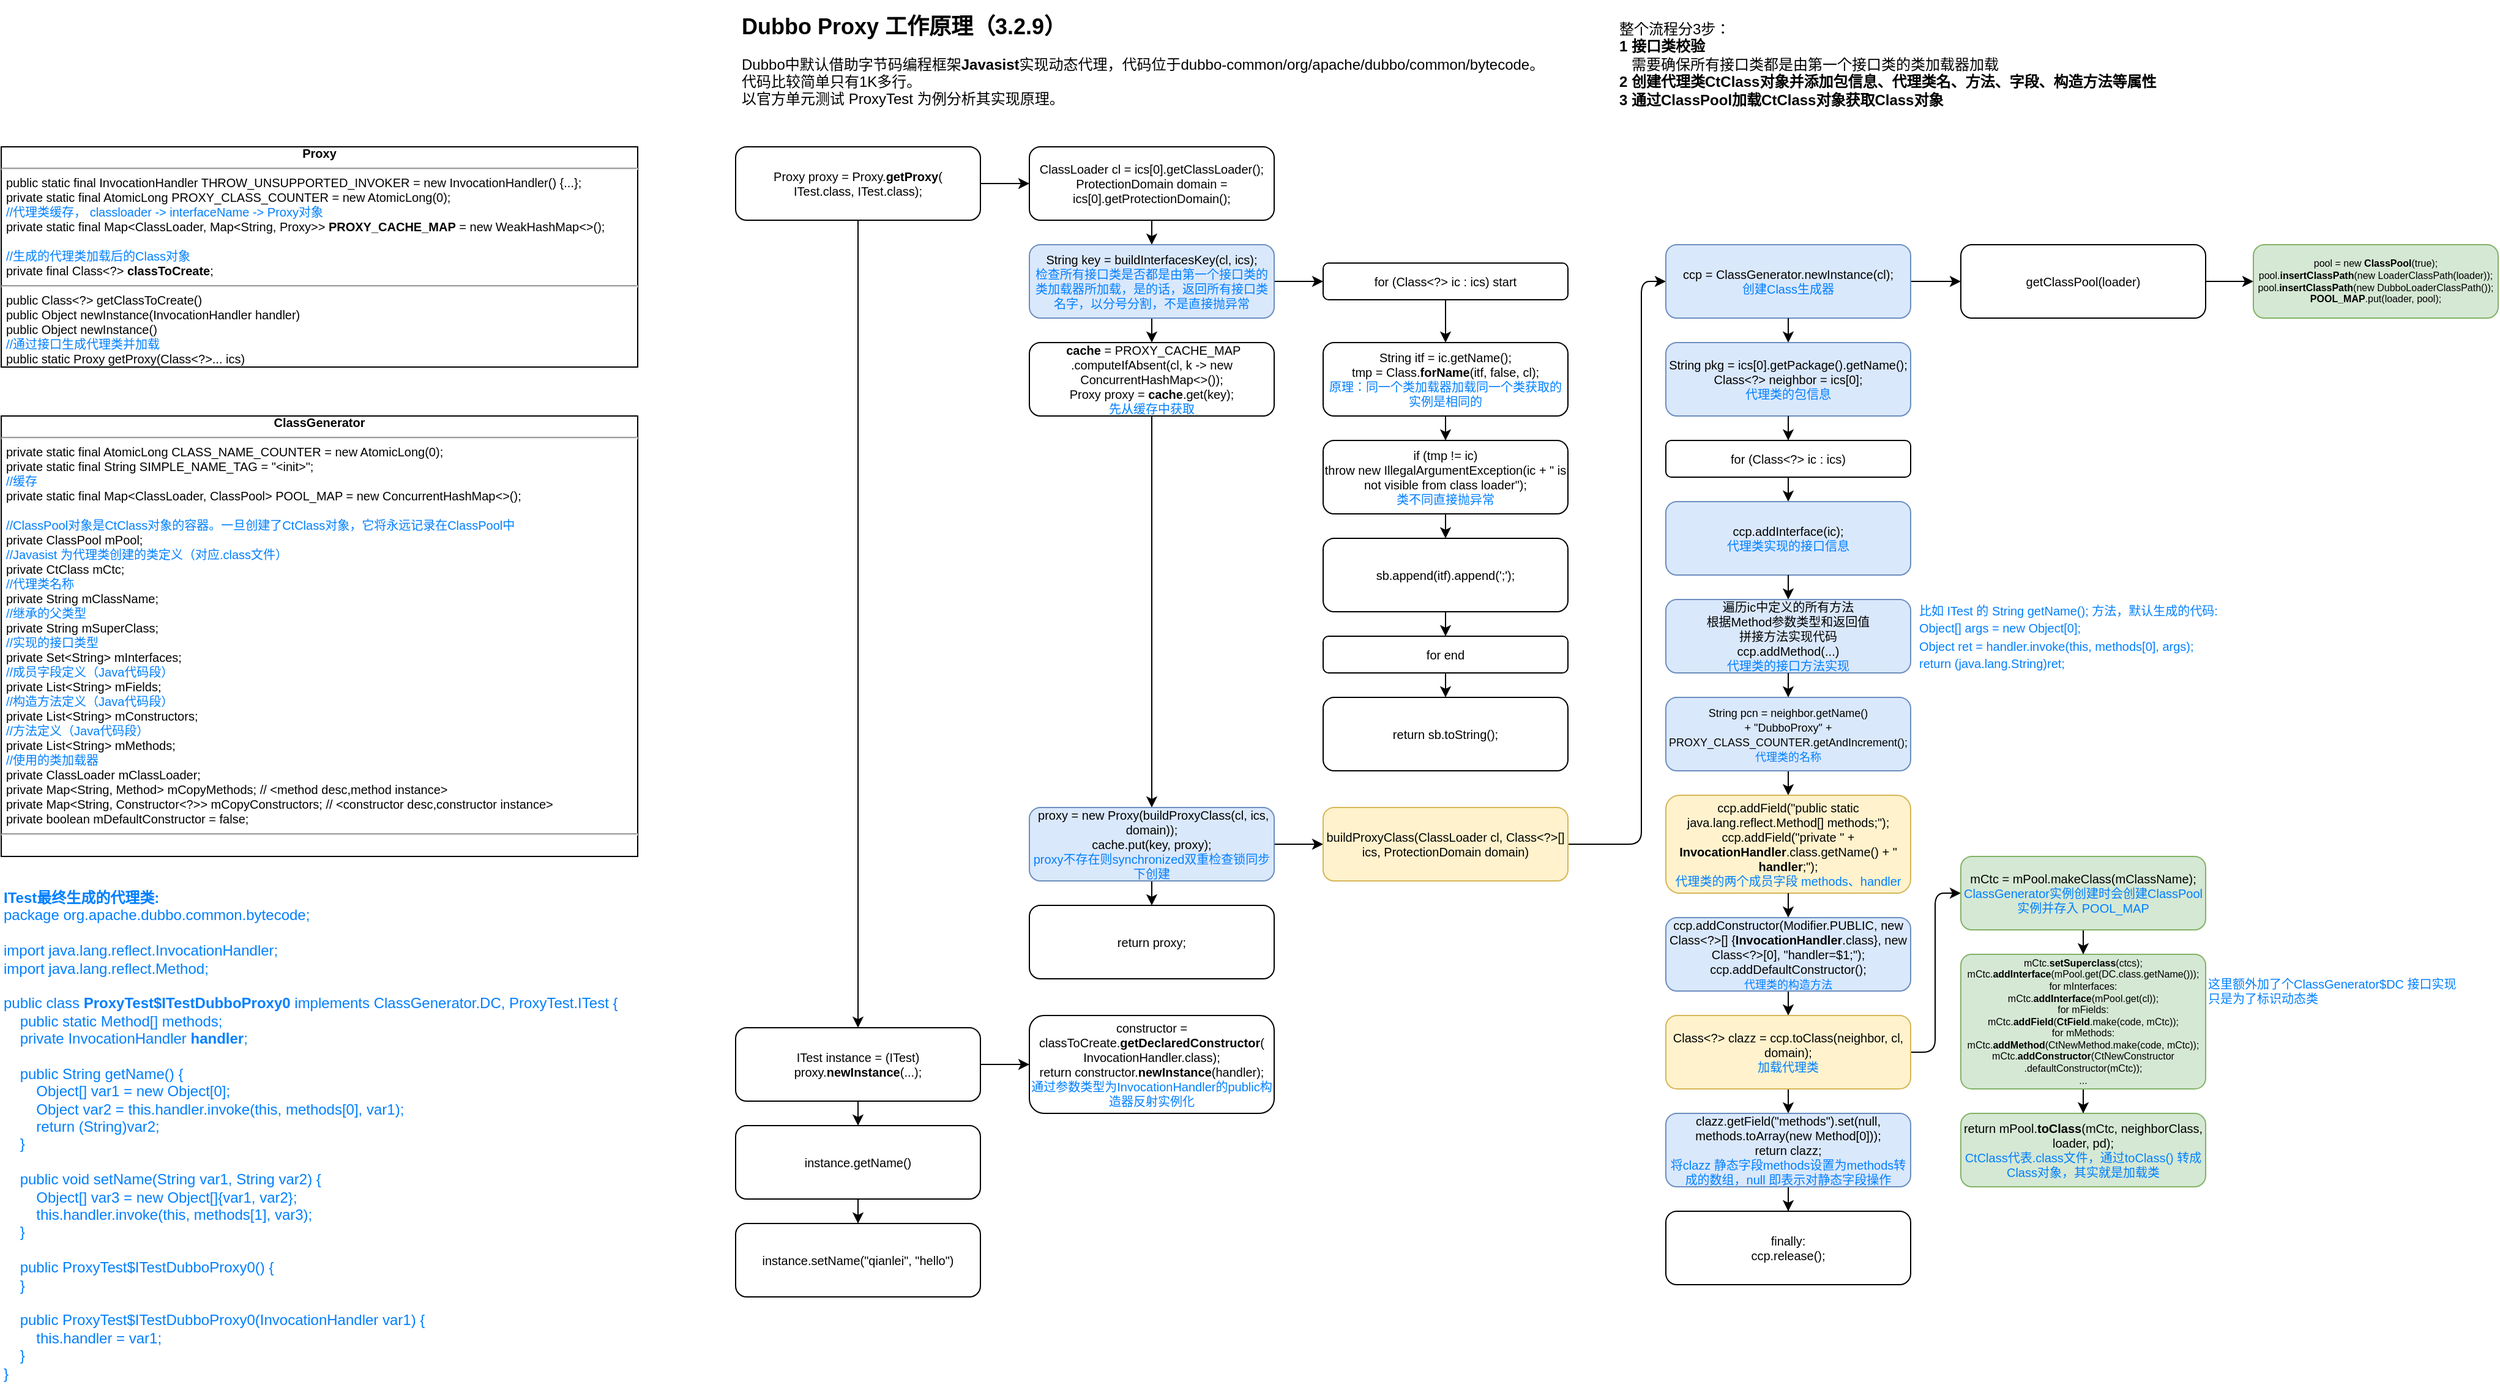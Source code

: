 <mxfile version="21.6.5" type="device">
  <diagram name="第 1 页" id="V3ZLgNQ4UihPFzSJVqWv">
    <mxGraphModel dx="2261" dy="879" grid="1" gridSize="10" guides="1" tooltips="1" connect="1" arrows="1" fold="1" page="1" pageScale="1" pageWidth="827" pageHeight="1169" math="0" shadow="0">
      <root>
        <mxCell id="0" />
        <mxCell id="1" parent="0" />
        <mxCell id="uKQusk521EhnRiOU_Lvk-1" value="&lt;h1 style=&quot;font-size: 18px&quot;&gt;&lt;font style=&quot;font-size: 18px&quot;&gt;Dubbo Proxy 工作原理（3.2.9）&lt;/font&gt;&lt;/h1&gt;&lt;div&gt;Dubbo中默认借助字节码编程框架&lt;b&gt;Javasist&lt;/b&gt;实现动态代理，代码位于dubbo-common/org/apache/dubbo/common/bytecode。&lt;br&gt;&lt;/div&gt;&lt;div&gt;代码比较简单只有1K多行。&lt;/div&gt;&lt;div&gt;以官方单元测试 ProxyTest 为例分析其实现原理。&lt;/div&gt;&lt;p&gt;&lt;/p&gt;" style="text;html=1;strokeColor=none;fillColor=none;spacing=5;spacingTop=-20;whiteSpace=wrap;overflow=hidden;rounded=0;" vertex="1" parent="1">
          <mxGeometry x="40" y="10" width="680" height="90" as="geometry" />
        </mxCell>
        <mxCell id="uKQusk521EhnRiOU_Lvk-2" value="&lt;div style=&quot;text-align: center;&quot;&gt;&lt;b&gt;Proxy&lt;/b&gt;&lt;br&gt;&lt;/div&gt;&lt;hr style=&quot;font-size: 10px;&quot;&gt;&lt;p style=&quot;margin: 0px 0px 0px 4px;&quot;&gt;public static final InvocationHandler THROW_UNSUPPORTED_INVOKER = new InvocationHandler() {...};&lt;/p&gt;&lt;p style=&quot;margin: 0px 0px 0px 4px;&quot;&gt;private static final AtomicLong PROXY_CLASS_COUNTER = new AtomicLong(0);&lt;/p&gt;&lt;p style=&quot;margin: 0px 0px 0px 4px;&quot;&gt;&lt;font color=&quot;#007fff&quot;&gt;//代理类缓存， classloader -&amp;gt; interfaceName -&amp;gt; Proxy对象&lt;/font&gt;&lt;/p&gt;&lt;p style=&quot;margin: 0px 0px 0px 4px;&quot;&gt;private static final Map&amp;lt;ClassLoader, Map&amp;lt;String, Proxy&amp;gt;&amp;gt; &lt;b&gt;PROXY_CACHE_MAP&lt;/b&gt; = new WeakHashMap&amp;lt;&amp;gt;();&lt;/p&gt;&lt;p style=&quot;margin: 0px 0px 0px 4px;&quot;&gt;&lt;br&gt;&lt;/p&gt;&lt;p style=&quot;margin: 0px 0px 0px 4px;&quot;&gt;&lt;font color=&quot;#007fff&quot;&gt;//生成的代理类加载后的Class对象&lt;/font&gt;&lt;/p&gt;&lt;p style=&quot;margin: 0px 0px 0px 4px;&quot;&gt;private final Class&amp;lt;?&amp;gt; &lt;b&gt;classToCreate&lt;/b&gt;;&lt;/p&gt;&lt;hr style=&quot;font-size: 10px;&quot;&gt;&lt;p style=&quot;margin: 0px 0px 0px 4px;&quot;&gt;public Class&amp;lt;?&amp;gt; getClassToCreate()&lt;br&gt;&lt;/p&gt;&lt;p style=&quot;margin: 0px 0px 0px 4px;&quot;&gt;public Object newInstance(InvocationHandler handler)&lt;br&gt;&lt;/p&gt;&lt;p style=&quot;margin: 0px 0px 0px 4px;&quot;&gt;public Object newInstance()&lt;br&gt;&lt;/p&gt;&lt;p style=&quot;margin: 0px 0px 0px 4px;&quot;&gt;&lt;font color=&quot;#007fff&quot;&gt;//通过接口生成代理类并加载&lt;/font&gt;&lt;/p&gt;&lt;p style=&quot;margin: 0px 0px 0px 4px;&quot;&gt;public static Proxy getProxy(Class&amp;lt;?&amp;gt;... ics)&lt;br&gt;&lt;/p&gt;" style="verticalAlign=top;align=left;overflow=fill;fontSize=10;fontFamily=Helvetica;html=1;whiteSpace=wrap;" vertex="1" parent="1">
          <mxGeometry x="-560" y="120" width="520" height="180" as="geometry" />
        </mxCell>
        <mxCell id="uKQusk521EhnRiOU_Lvk-5" value="" style="edgeStyle=orthogonalEdgeStyle;rounded=1;orthogonalLoop=1;jettySize=auto;html=1;fontSize=10;" edge="1" parent="1" source="uKQusk521EhnRiOU_Lvk-3" target="uKQusk521EhnRiOU_Lvk-4">
          <mxGeometry relative="1" as="geometry" />
        </mxCell>
        <mxCell id="uKQusk521EhnRiOU_Lvk-11" value="" style="edgeStyle=orthogonalEdgeStyle;rounded=1;orthogonalLoop=1;jettySize=auto;html=1;fontSize=10;" edge="1" parent="1" source="uKQusk521EhnRiOU_Lvk-3" target="uKQusk521EhnRiOU_Lvk-10">
          <mxGeometry relative="1" as="geometry" />
        </mxCell>
        <mxCell id="uKQusk521EhnRiOU_Lvk-3" value="Proxy proxy = Proxy.&lt;b style=&quot;font-size: 10px;&quot;&gt;getProxy&lt;/b&gt;(&lt;br style=&quot;font-size: 10px;&quot;&gt;ITest.class, ITest.class);" style="rounded=1;whiteSpace=wrap;html=1;fontSize=10;" vertex="1" parent="1">
          <mxGeometry x="40" y="120" width="200" height="60" as="geometry" />
        </mxCell>
        <mxCell id="uKQusk521EhnRiOU_Lvk-7" value="" style="edgeStyle=orthogonalEdgeStyle;rounded=1;orthogonalLoop=1;jettySize=auto;html=1;fontSize=10;" edge="1" parent="1" source="uKQusk521EhnRiOU_Lvk-4" target="uKQusk521EhnRiOU_Lvk-6">
          <mxGeometry relative="1" as="geometry" />
        </mxCell>
        <mxCell id="uKQusk521EhnRiOU_Lvk-73" value="" style="edgeStyle=orthogonalEdgeStyle;rounded=0;orthogonalLoop=1;jettySize=auto;html=1;" edge="1" parent="1" source="uKQusk521EhnRiOU_Lvk-4" target="uKQusk521EhnRiOU_Lvk-72">
          <mxGeometry relative="1" as="geometry" />
        </mxCell>
        <mxCell id="uKQusk521EhnRiOU_Lvk-4" value="ITest instance = (ITest) proxy.&lt;b style=&quot;font-size: 10px;&quot;&gt;newInstance&lt;/b&gt;(...);" style="rounded=1;whiteSpace=wrap;html=1;fontSize=10;" vertex="1" parent="1">
          <mxGeometry x="40" y="840" width="200" height="60" as="geometry" />
        </mxCell>
        <mxCell id="uKQusk521EhnRiOU_Lvk-9" value="" style="edgeStyle=orthogonalEdgeStyle;rounded=1;orthogonalLoop=1;jettySize=auto;html=1;fontSize=10;" edge="1" parent="1" source="uKQusk521EhnRiOU_Lvk-6" target="uKQusk521EhnRiOU_Lvk-8">
          <mxGeometry relative="1" as="geometry" />
        </mxCell>
        <mxCell id="uKQusk521EhnRiOU_Lvk-6" value="instance.getName()" style="rounded=1;whiteSpace=wrap;html=1;fontSize=10;" vertex="1" parent="1">
          <mxGeometry x="40" y="920" width="200" height="60" as="geometry" />
        </mxCell>
        <mxCell id="uKQusk521EhnRiOU_Lvk-8" value="instance.setName(&quot;qianlei&quot;, &quot;hello&quot;)" style="rounded=1;whiteSpace=wrap;html=1;fontSize=10;" vertex="1" parent="1">
          <mxGeometry x="40" y="1000" width="200" height="60" as="geometry" />
        </mxCell>
        <mxCell id="uKQusk521EhnRiOU_Lvk-13" value="" style="edgeStyle=orthogonalEdgeStyle;rounded=1;orthogonalLoop=1;jettySize=auto;html=1;fontSize=10;" edge="1" parent="1" source="uKQusk521EhnRiOU_Lvk-10" target="uKQusk521EhnRiOU_Lvk-12">
          <mxGeometry relative="1" as="geometry" />
        </mxCell>
        <mxCell id="uKQusk521EhnRiOU_Lvk-10" value="ClassLoader cl = ics[0].getClassLoader();&lt;br style=&quot;font-size: 10px;&quot;&gt;ProtectionDomain domain = ics[0].getProtectionDomain();" style="rounded=1;whiteSpace=wrap;html=1;fontSize=10;" vertex="1" parent="1">
          <mxGeometry x="280" y="120" width="200" height="60" as="geometry" />
        </mxCell>
        <mxCell id="uKQusk521EhnRiOU_Lvk-15" value="" style="edgeStyle=orthogonalEdgeStyle;rounded=1;orthogonalLoop=1;jettySize=auto;html=1;fontSize=10;" edge="1" parent="1" source="uKQusk521EhnRiOU_Lvk-12" target="uKQusk521EhnRiOU_Lvk-14">
          <mxGeometry relative="1" as="geometry" />
        </mxCell>
        <mxCell id="uKQusk521EhnRiOU_Lvk-28" value="" style="edgeStyle=orthogonalEdgeStyle;rounded=1;orthogonalLoop=1;jettySize=auto;html=1;" edge="1" parent="1" source="uKQusk521EhnRiOU_Lvk-12" target="uKQusk521EhnRiOU_Lvk-27">
          <mxGeometry relative="1" as="geometry" />
        </mxCell>
        <mxCell id="uKQusk521EhnRiOU_Lvk-12" value="String key = buildInterfacesKey(cl, ics);&lt;br style=&quot;font-size: 10px;&quot;&gt;&lt;font style=&quot;font-size: 10px;&quot; color=&quot;#007fff&quot;&gt;检查所有接口类是否都是由第一个接口类的类加载器所加载，是的话，返回所有接口类名字，以分号分割，不是直接抛异常&lt;/font&gt;" style="rounded=1;whiteSpace=wrap;html=1;fontSize=10;fillColor=#dae8fc;strokeColor=#6c8ebf;" vertex="1" parent="1">
          <mxGeometry x="280" y="200" width="200" height="60" as="geometry" />
        </mxCell>
        <mxCell id="uKQusk521EhnRiOU_Lvk-20" style="edgeStyle=orthogonalEdgeStyle;rounded=1;orthogonalLoop=1;jettySize=auto;html=1;exitX=0.5;exitY=1;exitDx=0;exitDy=0;fontSize=10;" edge="1" parent="1" source="uKQusk521EhnRiOU_Lvk-14" target="uKQusk521EhnRiOU_Lvk-17">
          <mxGeometry relative="1" as="geometry" />
        </mxCell>
        <mxCell id="uKQusk521EhnRiOU_Lvk-14" value="for (Class&amp;lt;?&amp;gt; ic : ics) start" style="rounded=1;whiteSpace=wrap;html=1;fontSize=10;" vertex="1" parent="1">
          <mxGeometry x="520" y="215" width="200" height="30" as="geometry" />
        </mxCell>
        <mxCell id="uKQusk521EhnRiOU_Lvk-26" style="edgeStyle=orthogonalEdgeStyle;rounded=1;orthogonalLoop=1;jettySize=auto;html=1;exitX=0.5;exitY=1;exitDx=0;exitDy=0;fontSize=10;" edge="1" parent="1" source="uKQusk521EhnRiOU_Lvk-16" target="uKQusk521EhnRiOU_Lvk-24">
          <mxGeometry relative="1" as="geometry" />
        </mxCell>
        <mxCell id="uKQusk521EhnRiOU_Lvk-16" value="for end" style="rounded=1;whiteSpace=wrap;html=1;fontSize=10;" vertex="1" parent="1">
          <mxGeometry x="520" y="520" width="200" height="30" as="geometry" />
        </mxCell>
        <mxCell id="uKQusk521EhnRiOU_Lvk-19" value="" style="edgeStyle=orthogonalEdgeStyle;rounded=1;orthogonalLoop=1;jettySize=auto;html=1;fontSize=10;" edge="1" parent="1" source="uKQusk521EhnRiOU_Lvk-17" target="uKQusk521EhnRiOU_Lvk-18">
          <mxGeometry relative="1" as="geometry" />
        </mxCell>
        <mxCell id="uKQusk521EhnRiOU_Lvk-17" value="String itf = ic.getName();&lt;br style=&quot;font-size: 10px;&quot;&gt;tmp = Class.&lt;b&gt;forName&lt;/b&gt;(itf, false, cl);&lt;br&gt;&lt;font color=&quot;#007fff&quot;&gt;原理：同一个类加载器加载同一个类获取的实例是相同的&lt;/font&gt;" style="rounded=1;whiteSpace=wrap;html=1;fontSize=10;" vertex="1" parent="1">
          <mxGeometry x="520" y="280" width="200" height="60" as="geometry" />
        </mxCell>
        <mxCell id="uKQusk521EhnRiOU_Lvk-23" style="edgeStyle=orthogonalEdgeStyle;rounded=1;orthogonalLoop=1;jettySize=auto;html=1;exitX=0.5;exitY=1;exitDx=0;exitDy=0;fontSize=10;" edge="1" parent="1" source="uKQusk521EhnRiOU_Lvk-18" target="uKQusk521EhnRiOU_Lvk-22">
          <mxGeometry relative="1" as="geometry" />
        </mxCell>
        <mxCell id="uKQusk521EhnRiOU_Lvk-18" value="&lt;div style=&quot;font-size: 10px;&quot;&gt;if (tmp != ic)&lt;/div&gt;&lt;div style=&quot;font-size: 10px;&quot;&gt;throw new IllegalArgumentException(ic + &quot; is not visible from class loader&quot;);&lt;/div&gt;&lt;div style=&quot;font-size: 10px;&quot;&gt;&lt;font color=&quot;#007fff&quot;&gt;类不同直接抛异常&lt;/font&gt;&lt;/div&gt;" style="rounded=1;whiteSpace=wrap;html=1;fontSize=10;" vertex="1" parent="1">
          <mxGeometry x="520" y="360" width="200" height="60" as="geometry" />
        </mxCell>
        <mxCell id="uKQusk521EhnRiOU_Lvk-25" style="edgeStyle=orthogonalEdgeStyle;rounded=1;orthogonalLoop=1;jettySize=auto;html=1;exitX=0.5;exitY=1;exitDx=0;exitDy=0;fontSize=10;" edge="1" parent="1" source="uKQusk521EhnRiOU_Lvk-22" target="uKQusk521EhnRiOU_Lvk-16">
          <mxGeometry relative="1" as="geometry" />
        </mxCell>
        <mxCell id="uKQusk521EhnRiOU_Lvk-22" value="sb.append(itf).append(&#39;;&#39;);" style="rounded=1;whiteSpace=wrap;html=1;fontSize=10;" vertex="1" parent="1">
          <mxGeometry x="520" y="440" width="200" height="60" as="geometry" />
        </mxCell>
        <mxCell id="uKQusk521EhnRiOU_Lvk-24" value="return sb.toString();" style="rounded=1;whiteSpace=wrap;html=1;fontSize=10;" vertex="1" parent="1">
          <mxGeometry x="520" y="570" width="200" height="60" as="geometry" />
        </mxCell>
        <mxCell id="uKQusk521EhnRiOU_Lvk-30" value="" style="edgeStyle=orthogonalEdgeStyle;rounded=1;orthogonalLoop=1;jettySize=auto;html=1;" edge="1" parent="1" source="uKQusk521EhnRiOU_Lvk-27" target="uKQusk521EhnRiOU_Lvk-29">
          <mxGeometry relative="1" as="geometry" />
        </mxCell>
        <mxCell id="uKQusk521EhnRiOU_Lvk-27" value="&lt;font style=&quot;&quot;&gt;&amp;nbsp;&lt;b&gt;cache&lt;/b&gt; = PROXY_CACHE_MAP&lt;br&gt;.computeIfAbsent(cl, k -&amp;gt; new ConcurrentHashMap&amp;lt;&amp;gt;());&lt;br&gt;Proxy proxy = &lt;b&gt;cache&lt;/b&gt;.get(key);&lt;br&gt;&lt;font color=&quot;#007fff&quot;&gt;先从缓存中获取&lt;/font&gt;&lt;br&gt;&lt;/font&gt;" style="rounded=1;whiteSpace=wrap;html=1;fontSize=10;" vertex="1" parent="1">
          <mxGeometry x="280" y="280" width="200" height="60" as="geometry" />
        </mxCell>
        <mxCell id="uKQusk521EhnRiOU_Lvk-32" value="" style="edgeStyle=orthogonalEdgeStyle;rounded=1;orthogonalLoop=1;jettySize=auto;html=1;" edge="1" parent="1" source="uKQusk521EhnRiOU_Lvk-29" target="uKQusk521EhnRiOU_Lvk-31">
          <mxGeometry relative="1" as="geometry" />
        </mxCell>
        <mxCell id="uKQusk521EhnRiOU_Lvk-34" value="" style="edgeStyle=orthogonalEdgeStyle;rounded=1;orthogonalLoop=1;jettySize=auto;html=1;" edge="1" parent="1" source="uKQusk521EhnRiOU_Lvk-29" target="uKQusk521EhnRiOU_Lvk-33">
          <mxGeometry relative="1" as="geometry" />
        </mxCell>
        <mxCell id="uKQusk521EhnRiOU_Lvk-29" value="&lt;font style=&quot;&quot;&gt;&amp;nbsp;proxy = new Proxy(buildProxyClass(cl, ics, domain));&lt;br&gt;cache.put(key, proxy);&lt;br&gt;&lt;font color=&quot;#007fff&quot;&gt;proxy不存在则synchronized双重检查锁同步下创建&lt;/font&gt;&lt;br&gt;&lt;/font&gt;" style="rounded=1;whiteSpace=wrap;html=1;fontSize=10;fillColor=#dae8fc;strokeColor=#6c8ebf;" vertex="1" parent="1">
          <mxGeometry x="280" y="660" width="200" height="60" as="geometry" />
        </mxCell>
        <mxCell id="uKQusk521EhnRiOU_Lvk-31" value="&lt;font style=&quot;&quot;&gt;return proxy;&lt;br&gt;&lt;/font&gt;" style="rounded=1;whiteSpace=wrap;html=1;fontSize=10;" vertex="1" parent="1">
          <mxGeometry x="280" y="740" width="200" height="60" as="geometry" />
        </mxCell>
        <mxCell id="uKQusk521EhnRiOU_Lvk-36" value="" style="edgeStyle=orthogonalEdgeStyle;rounded=1;orthogonalLoop=1;jettySize=auto;html=1;" edge="1" parent="1" source="uKQusk521EhnRiOU_Lvk-33" target="uKQusk521EhnRiOU_Lvk-35">
          <mxGeometry relative="1" as="geometry">
            <Array as="points">
              <mxPoint x="780" y="690" />
              <mxPoint x="780" y="230" />
            </Array>
          </mxGeometry>
        </mxCell>
        <mxCell id="uKQusk521EhnRiOU_Lvk-33" value="&lt;font style=&quot;&quot;&gt;buildProxyClass(ClassLoader cl, Class&amp;lt;?&amp;gt;[] ics, ProtectionDomain domain)&lt;br&gt;&lt;/font&gt;" style="rounded=1;whiteSpace=wrap;html=1;fontSize=10;fillColor=#fff2cc;strokeColor=#d6b656;" vertex="1" parent="1">
          <mxGeometry x="520" y="660" width="200" height="60" as="geometry" />
        </mxCell>
        <mxCell id="uKQusk521EhnRiOU_Lvk-38" value="" style="edgeStyle=orthogonalEdgeStyle;rounded=1;orthogonalLoop=1;jettySize=auto;html=1;" edge="1" parent="1" source="uKQusk521EhnRiOU_Lvk-55" target="uKQusk521EhnRiOU_Lvk-37">
          <mxGeometry relative="1" as="geometry" />
        </mxCell>
        <mxCell id="uKQusk521EhnRiOU_Lvk-62" value="" style="edgeStyle=orthogonalEdgeStyle;rounded=0;orthogonalLoop=1;jettySize=auto;html=1;" edge="1" parent="1" source="uKQusk521EhnRiOU_Lvk-35" target="uKQusk521EhnRiOU_Lvk-61">
          <mxGeometry relative="1" as="geometry" />
        </mxCell>
        <mxCell id="uKQusk521EhnRiOU_Lvk-35" value="&lt;font style=&quot;&quot;&gt;ccp = ClassGenerator.newInstance(cl);&lt;br&gt;&lt;font color=&quot;#007fff&quot;&gt;创建Class生成器&lt;/font&gt;&lt;br&gt;&lt;/font&gt;" style="rounded=1;whiteSpace=wrap;html=1;fontSize=10;fillColor=#dae8fc;strokeColor=#6c8ebf;" vertex="1" parent="1">
          <mxGeometry x="800" y="200" width="200" height="60" as="geometry" />
        </mxCell>
        <mxCell id="uKQusk521EhnRiOU_Lvk-41" value="" style="edgeStyle=orthogonalEdgeStyle;rounded=1;orthogonalLoop=1;jettySize=auto;html=1;" edge="1" parent="1" source="uKQusk521EhnRiOU_Lvk-57" target="uKQusk521EhnRiOU_Lvk-40">
          <mxGeometry relative="1" as="geometry" />
        </mxCell>
        <mxCell id="uKQusk521EhnRiOU_Lvk-37" value="&lt;font style=&quot;&quot;&gt;ccp.addField(&quot;public static java.lang.reflect.Method[] methods;&quot;);&lt;br&gt;ccp.addField(&quot;private &quot; + &lt;b&gt;InvocationHandler&lt;/b&gt;.class.getName() + &quot; &lt;b&gt;handler&lt;/b&gt;;&quot;);&lt;br&gt;&lt;font color=&quot;#007fff&quot;&gt;代理类的两个成员字段 methods、handler&lt;/font&gt;&lt;br&gt;&lt;/font&gt;" style="rounded=1;whiteSpace=wrap;html=1;fontSize=10;arcSize=14;fillColor=#fff2cc;strokeColor=#d6b656;" vertex="1" parent="1">
          <mxGeometry x="800" y="650" width="200" height="80" as="geometry" />
        </mxCell>
        <mxCell id="uKQusk521EhnRiOU_Lvk-39" value="&lt;font color=&quot;#007fff&quot; style=&quot;font-size: 10px;&quot;&gt;比如 ITest 的 String getName(); 方法，默认生成的代码:&lt;br&gt;Object[] args = new Object[0]; &lt;br&gt;Object ret = handler.invoke(this, methods[0], args); &lt;br&gt;return (java.lang.String)ret;&lt;br&gt;&lt;/font&gt;" style="text;html=1;align=left;verticalAlign=middle;resizable=0;points=[];autosize=1;strokeColor=none;fillColor=none;" vertex="1" parent="1">
          <mxGeometry x="1005" y="485" width="270" height="70" as="geometry" />
        </mxCell>
        <mxCell id="uKQusk521EhnRiOU_Lvk-43" value="" style="edgeStyle=orthogonalEdgeStyle;rounded=1;orthogonalLoop=1;jettySize=auto;html=1;" edge="1" parent="1" source="uKQusk521EhnRiOU_Lvk-40" target="uKQusk521EhnRiOU_Lvk-42">
          <mxGeometry relative="1" as="geometry" />
        </mxCell>
        <mxCell id="uKQusk521EhnRiOU_Lvk-46" value="" style="edgeStyle=orthogonalEdgeStyle;rounded=1;orthogonalLoop=1;jettySize=auto;html=1;" edge="1" parent="1" source="uKQusk521EhnRiOU_Lvk-40" target="uKQusk521EhnRiOU_Lvk-45">
          <mxGeometry relative="1" as="geometry">
            <Array as="points">
              <mxPoint x="1020" y="860" />
              <mxPoint x="1020" y="730" />
            </Array>
          </mxGeometry>
        </mxCell>
        <mxCell id="uKQusk521EhnRiOU_Lvk-40" value="&lt;font style=&quot;&quot;&gt;Class&amp;lt;?&amp;gt; clazz = ccp.toClass(neighbor, cl, domain);&lt;br&gt;&lt;font color=&quot;#007fff&quot;&gt;加载代理类&lt;/font&gt;&lt;br&gt;&lt;/font&gt;" style="rounded=1;whiteSpace=wrap;html=1;fontSize=10;fillColor=#fff2cc;strokeColor=#d6b656;" vertex="1" parent="1">
          <mxGeometry x="800" y="830" width="200" height="60" as="geometry" />
        </mxCell>
        <mxCell id="uKQusk521EhnRiOU_Lvk-71" value="" style="edgeStyle=orthogonalEdgeStyle;rounded=0;orthogonalLoop=1;jettySize=auto;html=1;" edge="1" parent="1" source="uKQusk521EhnRiOU_Lvk-42" target="uKQusk521EhnRiOU_Lvk-70">
          <mxGeometry relative="1" as="geometry" />
        </mxCell>
        <mxCell id="uKQusk521EhnRiOU_Lvk-42" value="&lt;font style=&quot;&quot;&gt;clazz.getField(&quot;methods&quot;).set(null, methods.toArray(new Method[0]));&lt;br&gt;return clazz;&lt;br&gt;&lt;font color=&quot;#007fff&quot;&gt;将clazz 静态字段methods设置为methods转成的数组，null 即表示对静态字段操作&lt;/font&gt;&lt;br&gt;&lt;/font&gt;" style="rounded=1;whiteSpace=wrap;html=1;fontSize=10;fillColor=#dae8fc;strokeColor=#6c8ebf;" vertex="1" parent="1">
          <mxGeometry x="800" y="910" width="200" height="60" as="geometry" />
        </mxCell>
        <mxCell id="uKQusk521EhnRiOU_Lvk-44" value="&lt;div style=&quot;text-align: center;&quot;&gt;&lt;b&gt;ClassGenerator&lt;/b&gt;&lt;br&gt;&lt;/div&gt;&lt;hr style=&quot;font-size: 10px;&quot;&gt;&lt;p style=&quot;margin: 0px 0px 0px 4px;&quot;&gt;private static final AtomicLong CLASS_NAME_COUNTER = new AtomicLong(0);&lt;/p&gt;&lt;p style=&quot;margin: 0px 0px 0px 4px;&quot;&gt;private static final String SIMPLE_NAME_TAG = &quot;&amp;lt;init&amp;gt;&quot;;&lt;/p&gt;&lt;p style=&quot;margin: 0px 0px 0px 4px;&quot;&gt;&lt;font color=&quot;#007fff&quot;&gt;//缓存&lt;/font&gt;&lt;/p&gt;&lt;p style=&quot;margin: 0px 0px 0px 4px;&quot;&gt;private static final Map&amp;lt;ClassLoader, ClassPool&amp;gt; POOL_MAP = new ConcurrentHashMap&amp;lt;&amp;gt;();&lt;/p&gt;&lt;p style=&quot;margin: 0px 0px 0px 4px;&quot;&gt;&lt;br&gt;&lt;/p&gt;&lt;p style=&quot;margin: 0px 0px 0px 4px;&quot;&gt;&lt;font color=&quot;#007fff&quot;&gt;//ClassPool对象是CtClass对象的容器。一旦创建了CtClass对象，它将永远记录在ClassPool中&lt;/font&gt;&lt;/p&gt;&lt;p style=&quot;margin: 0px 0px 0px 4px;&quot;&gt;private ClassPool mPool;&lt;/p&gt;&lt;p style=&quot;margin: 0px 0px 0px 4px;&quot;&gt;&lt;font color=&quot;#007fff&quot;&gt;//Javasist 为代理类创建的类定义（对应.class文件）&lt;/font&gt;&lt;/p&gt;&lt;p style=&quot;margin: 0px 0px 0px 4px;&quot;&gt;private CtClass mCtc;&lt;/p&gt;&lt;p style=&quot;margin: 0px 0px 0px 4px;&quot;&gt;&lt;font color=&quot;#007fff&quot;&gt;//代理类名称&lt;/font&gt;&lt;/p&gt;&lt;p style=&quot;margin: 0px 0px 0px 4px;&quot;&gt;private String mClassName;&lt;/p&gt;&lt;p style=&quot;margin: 0px 0px 0px 4px;&quot;&gt;&lt;font color=&quot;#007fff&quot;&gt;//继承的父类型&lt;/font&gt;&lt;/p&gt;&lt;p style=&quot;margin: 0px 0px 0px 4px;&quot;&gt;private String mSuperClass;&lt;/p&gt;&lt;p style=&quot;margin: 0px 0px 0px 4px;&quot;&gt;&lt;font color=&quot;#007fff&quot;&gt;//实现的接口类型&lt;/font&gt;&lt;/p&gt;&lt;p style=&quot;margin: 0px 0px 0px 4px;&quot;&gt;private Set&amp;lt;String&amp;gt; mInterfaces;&lt;/p&gt;&lt;p style=&quot;margin: 0px 0px 0px 4px;&quot;&gt;&lt;font color=&quot;#007fff&quot;&gt;//成员字段定义（Java代码段）&lt;/font&gt;&lt;/p&gt;&lt;p style=&quot;margin: 0px 0px 0px 4px;&quot;&gt;private List&amp;lt;String&amp;gt; mFields;&lt;/p&gt;&lt;p style=&quot;margin: 0px 0px 0px 4px;&quot;&gt;&lt;font color=&quot;#007fff&quot;&gt;//构造方法定义（Java代码段）&lt;/font&gt;&lt;/p&gt;&lt;p style=&quot;margin: 0px 0px 0px 4px;&quot;&gt;private List&amp;lt;String&amp;gt; mConstructors;&lt;/p&gt;&lt;p style=&quot;margin: 0px 0px 0px 4px;&quot;&gt;&lt;font color=&quot;#007fff&quot;&gt;//方法定义（Java代码段）&lt;/font&gt;&lt;/p&gt;&lt;p style=&quot;margin: 0px 0px 0px 4px;&quot;&gt;private List&amp;lt;String&amp;gt; mMethods;&lt;/p&gt;&lt;p style=&quot;margin: 0px 0px 0px 4px;&quot;&gt;&lt;font color=&quot;#007fff&quot;&gt;//使用的类加载器&lt;/font&gt;&lt;/p&gt;&lt;p style=&quot;margin: 0px 0px 0px 4px;&quot;&gt;private ClassLoader mClassLoader;&lt;/p&gt;&lt;p style=&quot;margin: 0px 0px 0px 4px;&quot;&gt;private Map&amp;lt;String, Method&amp;gt; mCopyMethods; // &amp;lt;method desc,method instance&amp;gt;&lt;/p&gt;&lt;p style=&quot;margin: 0px 0px 0px 4px;&quot;&gt;private Map&amp;lt;String, Constructor&amp;lt;?&amp;gt;&amp;gt; mCopyConstructors; // &amp;lt;constructor desc,constructor instance&amp;gt;&lt;/p&gt;&lt;p style=&quot;margin: 0px 0px 0px 4px;&quot;&gt;private boolean mDefaultConstructor = false;&lt;/p&gt;&lt;hr style=&quot;font-size: 10px;&quot;&gt;&lt;p style=&quot;margin: 0px 0px 0px 4px; font-size: 10px;&quot;&gt;&lt;br&gt;&lt;/p&gt;" style="verticalAlign=top;align=left;overflow=fill;fontSize=10;fontFamily=Helvetica;html=1;whiteSpace=wrap;" vertex="1" parent="1">
          <mxGeometry x="-560" y="340" width="520" height="360" as="geometry" />
        </mxCell>
        <mxCell id="uKQusk521EhnRiOU_Lvk-66" value="" style="edgeStyle=orthogonalEdgeStyle;rounded=0;orthogonalLoop=1;jettySize=auto;html=1;" edge="1" parent="1" source="uKQusk521EhnRiOU_Lvk-45" target="uKQusk521EhnRiOU_Lvk-65">
          <mxGeometry relative="1" as="geometry" />
        </mxCell>
        <mxCell id="uKQusk521EhnRiOU_Lvk-45" value="&lt;font style=&quot;&quot;&gt;mCtc = mPool.makeClass(mClassName);&lt;br&gt;&lt;font color=&quot;#007fff&quot;&gt;ClassGenerator实例创建时会创建ClassPool实例并存入 POOL_MAP&lt;/font&gt;&lt;br&gt;&lt;/font&gt;" style="rounded=1;whiteSpace=wrap;html=1;fontSize=10;fillColor=#d5e8d4;strokeColor=#82b366;" vertex="1" parent="1">
          <mxGeometry x="1041" y="700" width="200" height="60" as="geometry" />
        </mxCell>
        <mxCell id="uKQusk521EhnRiOU_Lvk-48" value="" style="edgeStyle=orthogonalEdgeStyle;rounded=1;orthogonalLoop=1;jettySize=auto;html=1;" edge="1" parent="1" source="uKQusk521EhnRiOU_Lvk-35" target="uKQusk521EhnRiOU_Lvk-47">
          <mxGeometry relative="1" as="geometry">
            <mxPoint x="900" y="260" as="sourcePoint" />
            <mxPoint x="900" y="430" as="targetPoint" />
          </mxGeometry>
        </mxCell>
        <mxCell id="uKQusk521EhnRiOU_Lvk-47" value="&lt;font style=&quot;&quot;&gt;String pkg = ics[0].getPackage().getName();&lt;br&gt;Class&amp;lt;?&amp;gt; neighbor = ics[0];&lt;br&gt;&lt;font color=&quot;#007fff&quot;&gt;代理类的包信息&lt;/font&gt;&lt;br&gt;&lt;/font&gt;" style="rounded=1;whiteSpace=wrap;html=1;fontSize=10;fillColor=#dae8fc;strokeColor=#6c8ebf;" vertex="1" parent="1">
          <mxGeometry x="800" y="280" width="200" height="60" as="geometry" />
        </mxCell>
        <mxCell id="uKQusk521EhnRiOU_Lvk-50" value="" style="edgeStyle=orthogonalEdgeStyle;rounded=1;orthogonalLoop=1;jettySize=auto;html=1;" edge="1" parent="1" source="uKQusk521EhnRiOU_Lvk-47" target="uKQusk521EhnRiOU_Lvk-49">
          <mxGeometry relative="1" as="geometry">
            <mxPoint x="900" y="340" as="sourcePoint" />
            <mxPoint x="900" y="430" as="targetPoint" />
          </mxGeometry>
        </mxCell>
        <mxCell id="uKQusk521EhnRiOU_Lvk-49" value="&lt;font style=&quot;&quot;&gt;for (Class&amp;lt;?&amp;gt; ic : ics)&lt;br&gt;&lt;/font&gt;" style="rounded=1;whiteSpace=wrap;html=1;fontSize=10;" vertex="1" parent="1">
          <mxGeometry x="800" y="360" width="200" height="30" as="geometry" />
        </mxCell>
        <mxCell id="uKQusk521EhnRiOU_Lvk-52" value="" style="edgeStyle=orthogonalEdgeStyle;rounded=1;orthogonalLoop=1;jettySize=auto;html=1;" edge="1" parent="1" source="uKQusk521EhnRiOU_Lvk-49" target="uKQusk521EhnRiOU_Lvk-51">
          <mxGeometry relative="1" as="geometry">
            <mxPoint x="900" y="390" as="sourcePoint" />
            <mxPoint x="900" y="650" as="targetPoint" />
          </mxGeometry>
        </mxCell>
        <mxCell id="uKQusk521EhnRiOU_Lvk-51" value="&lt;font style=&quot;&quot;&gt;ccp.addInterface(ic);&lt;br&gt;&lt;font color=&quot;#007fff&quot;&gt;代理类实现的接口信息&lt;/font&gt;&lt;br&gt;&lt;/font&gt;" style="rounded=1;whiteSpace=wrap;html=1;fontSize=10;fillColor=#dae8fc;strokeColor=#6c8ebf;" vertex="1" parent="1">
          <mxGeometry x="800" y="410" width="200" height="60" as="geometry" />
        </mxCell>
        <mxCell id="uKQusk521EhnRiOU_Lvk-54" value="" style="edgeStyle=orthogonalEdgeStyle;rounded=1;orthogonalLoop=1;jettySize=auto;html=1;" edge="1" parent="1" source="uKQusk521EhnRiOU_Lvk-51" target="uKQusk521EhnRiOU_Lvk-53">
          <mxGeometry relative="1" as="geometry">
            <mxPoint x="900" y="470" as="sourcePoint" />
            <mxPoint x="900" y="650" as="targetPoint" />
          </mxGeometry>
        </mxCell>
        <mxCell id="uKQusk521EhnRiOU_Lvk-53" value="&lt;font style=&quot;&quot;&gt;遍历ic中定义的所有方法&lt;br&gt;根据Method参数类型和返回值&lt;br&gt;拼接方法实现代码&lt;br&gt;ccp.addMethod(...)&lt;br&gt;&lt;font color=&quot;#007fff&quot;&gt;代理类的接口方法实现&lt;/font&gt;&lt;br&gt;&lt;/font&gt;" style="rounded=1;whiteSpace=wrap;html=1;fontSize=10;fillColor=#dae8fc;strokeColor=#6c8ebf;" vertex="1" parent="1">
          <mxGeometry x="800" y="490" width="200" height="60" as="geometry" />
        </mxCell>
        <mxCell id="uKQusk521EhnRiOU_Lvk-56" value="" style="edgeStyle=orthogonalEdgeStyle;rounded=1;orthogonalLoop=1;jettySize=auto;html=1;" edge="1" parent="1" source="uKQusk521EhnRiOU_Lvk-53" target="uKQusk521EhnRiOU_Lvk-55">
          <mxGeometry relative="1" as="geometry">
            <mxPoint x="900" y="550" as="sourcePoint" />
            <mxPoint x="900" y="660" as="targetPoint" />
          </mxGeometry>
        </mxCell>
        <mxCell id="uKQusk521EhnRiOU_Lvk-55" value="&lt;font style=&quot;font-size: 9px;&quot;&gt;String pcn = neighbor.getName() &lt;br&gt;+ &quot;DubboProxy&quot; + &lt;font style=&quot;font-size: 9px;&quot;&gt;PROXY_CLASS_COUNTER&lt;/font&gt;.getAndIncrement();&lt;br&gt;&lt;font color=&quot;#007fff&quot;&gt;代理类的名称&lt;/font&gt;&lt;br&gt;&lt;/font&gt;" style="rounded=1;whiteSpace=wrap;html=1;fontSize=10;fillColor=#dae8fc;strokeColor=#6c8ebf;" vertex="1" parent="1">
          <mxGeometry x="800" y="570" width="200" height="60" as="geometry" />
        </mxCell>
        <mxCell id="uKQusk521EhnRiOU_Lvk-58" value="" style="edgeStyle=orthogonalEdgeStyle;rounded=1;orthogonalLoop=1;jettySize=auto;html=1;" edge="1" parent="1" source="uKQusk521EhnRiOU_Lvk-37" target="uKQusk521EhnRiOU_Lvk-57">
          <mxGeometry relative="1" as="geometry">
            <mxPoint x="900" y="730" as="sourcePoint" />
            <mxPoint x="900" y="830" as="targetPoint" />
          </mxGeometry>
        </mxCell>
        <mxCell id="uKQusk521EhnRiOU_Lvk-57" value="&lt;font style=&quot;&quot;&gt;&lt;font size=&quot;1&quot;&gt;ccp.addConstructor(Modifier.PUBLIC, new Class&amp;lt;?&amp;gt;[] {&lt;b&gt;InvocationHandler&lt;/b&gt;.class}, new Class&amp;lt;?&amp;gt;[0], &quot;handler=$1;&quot;);&lt;br&gt;&lt;/font&gt;ccp.addDefaultConstructor();&lt;br&gt;&lt;font style=&quot;font-size: 9px;&quot; color=&quot;#007fff&quot;&gt;代理类的构造方法&lt;/font&gt;&lt;br&gt;&lt;/font&gt;" style="rounded=1;whiteSpace=wrap;html=1;fontSize=10;fillColor=#dae8fc;strokeColor=#6c8ebf;" vertex="1" parent="1">
          <mxGeometry x="800" y="750" width="200" height="60" as="geometry" />
        </mxCell>
        <mxCell id="uKQusk521EhnRiOU_Lvk-64" value="" style="edgeStyle=orthogonalEdgeStyle;rounded=0;orthogonalLoop=1;jettySize=auto;html=1;" edge="1" parent="1" source="uKQusk521EhnRiOU_Lvk-61" target="uKQusk521EhnRiOU_Lvk-63">
          <mxGeometry relative="1" as="geometry" />
        </mxCell>
        <mxCell id="uKQusk521EhnRiOU_Lvk-61" value="&lt;font style=&quot;&quot;&gt;getClassPool(loader)&lt;br&gt;&lt;/font&gt;" style="rounded=1;whiteSpace=wrap;html=1;fontSize=10;" vertex="1" parent="1">
          <mxGeometry x="1041" y="200" width="200" height="60" as="geometry" />
        </mxCell>
        <mxCell id="uKQusk521EhnRiOU_Lvk-63" value="&lt;font style=&quot;&quot;&gt;pool = new &lt;b&gt;ClassPool&lt;/b&gt;(true);&lt;br style=&quot;font-size: 8px;&quot;&gt;pool.&lt;b&gt;insertClassPath&lt;/b&gt;(new LoaderClassPath(loader));&lt;br style=&quot;font-size: 8px;&quot;&gt;pool.&lt;b&gt;insertClassPath&lt;/b&gt;(new DubboLoaderClassPath());&lt;br&gt;&lt;b&gt;POOL_MAP&lt;/b&gt;.put(loader, pool);&lt;br style=&quot;font-size: 8px;&quot;&gt;&lt;/font&gt;" style="rounded=1;whiteSpace=wrap;html=1;fontSize=8;fillColor=#d5e8d4;strokeColor=#82b366;" vertex="1" parent="1">
          <mxGeometry x="1280" y="200" width="200" height="60" as="geometry" />
        </mxCell>
        <mxCell id="uKQusk521EhnRiOU_Lvk-69" value="" style="edgeStyle=orthogonalEdgeStyle;rounded=0;orthogonalLoop=1;jettySize=auto;html=1;" edge="1" parent="1" source="uKQusk521EhnRiOU_Lvk-65" target="uKQusk521EhnRiOU_Lvk-68">
          <mxGeometry relative="1" as="geometry" />
        </mxCell>
        <mxCell id="uKQusk521EhnRiOU_Lvk-65" value="&lt;font style=&quot;&quot;&gt;mCtc.&lt;b&gt;setSuperclass&lt;/b&gt;(ctcs);&lt;br style=&quot;font-size: 8px;&quot;&gt;mCtc.&lt;b&gt;addInterface&lt;/b&gt;(mPool.get(DC.class.getName()));&lt;br&gt;for&amp;nbsp;mInterfaces:&lt;br&gt;mCtc.&lt;b&gt;addInterface&lt;/b&gt;(mPool.get(cl));&lt;br&gt;for&amp;nbsp;mFields:&lt;br&gt;mCtc.&lt;b&gt;addField&lt;/b&gt;(&lt;b&gt;CtField&lt;/b&gt;.make(code, mCtc));&lt;br&gt;for&amp;nbsp;mMethods:&lt;br&gt;mCtc.&lt;b&gt;addMethod&lt;/b&gt;(CtNewMethod.make(code, mCtc));&lt;br&gt;mCtc.&lt;b&gt;addConstructor&lt;/b&gt;(CtNewConstructor&lt;br&gt;.defaultConstructor(mCtc));&lt;br&gt;...&lt;br style=&quot;font-size: 8px;&quot;&gt;&lt;/font&gt;" style="rounded=1;whiteSpace=wrap;html=1;fontSize=8;fillColor=#d5e8d4;strokeColor=#82b366;arcSize=8;" vertex="1" parent="1">
          <mxGeometry x="1041" y="780" width="200" height="110" as="geometry" />
        </mxCell>
        <mxCell id="uKQusk521EhnRiOU_Lvk-67" value="&lt;font color=&quot;#007fff&quot;&gt;这里额外加了个ClassGenerator$DC 接口实现&lt;br&gt;只是为了标识动态类&lt;br&gt;&lt;/font&gt;" style="text;html=1;align=left;verticalAlign=middle;resizable=0;points=[];autosize=1;strokeColor=none;fillColor=none;fontSize=10;" vertex="1" parent="1">
          <mxGeometry x="1241" y="790" width="230" height="40" as="geometry" />
        </mxCell>
        <mxCell id="uKQusk521EhnRiOU_Lvk-68" value="&lt;font style=&quot;font-size: 10px;&quot;&gt;return mPool.&lt;b&gt;toClass&lt;/b&gt;(mCtc, neighborClass, loader, pd);&lt;br&gt;&lt;font color=&quot;#007fff&quot;&gt;CtClass代表.class文件，通过toClass() 转成Class对象，其实就是加载类&lt;/font&gt;&lt;br style=&quot;font-size: 10px;&quot;&gt;&lt;/font&gt;" style="rounded=1;whiteSpace=wrap;html=1;fontSize=10;fillColor=#d5e8d4;strokeColor=#82b366;arcSize=15;" vertex="1" parent="1">
          <mxGeometry x="1041" y="910" width="200" height="60" as="geometry" />
        </mxCell>
        <mxCell id="uKQusk521EhnRiOU_Lvk-70" value="&lt;font style=&quot;&quot;&gt;finally:&lt;br&gt;ccp.release();&lt;br&gt;&lt;/font&gt;" style="rounded=1;whiteSpace=wrap;html=1;fontSize=10;" vertex="1" parent="1">
          <mxGeometry x="800" y="990" width="200" height="60" as="geometry" />
        </mxCell>
        <mxCell id="uKQusk521EhnRiOU_Lvk-72" value="constructor = classToCreate.&lt;b&gt;getDeclaredConstructor&lt;/b&gt;(&lt;br&gt;InvocationHandler.class);&lt;br&gt;return constructor.&lt;b&gt;newInstance&lt;/b&gt;(handler);&lt;br&gt;&lt;font color=&quot;#007fff&quot;&gt;通过参数类型为InvocationHandler的public构造器反射实例化&lt;/font&gt;" style="rounded=1;whiteSpace=wrap;html=1;fontSize=10;" vertex="1" parent="1">
          <mxGeometry x="280" y="830" width="200" height="80" as="geometry" />
        </mxCell>
        <mxCell id="uKQusk521EhnRiOU_Lvk-75" value="&lt;div&gt;整个流程分3步：&lt;/div&gt;&lt;div&gt;&lt;b&gt;1 接口类校验&lt;/b&gt;&lt;/div&gt;&lt;div&gt;&amp;nbsp; &amp;nbsp;需要确保所有接口类都是由第一个接口类的类加载器加载&lt;/div&gt;&lt;div&gt;&lt;b&gt;2 创建代理类CtClass对象并添加包信息、代理类名、方法、字段、构造方法等属性&lt;/b&gt;&lt;/div&gt;&lt;div&gt;&lt;b&gt;3 通过ClassPool加载CtClass对象获取Class对象&lt;/b&gt;&lt;/div&gt;" style="text;html=1;strokeColor=none;fillColor=none;align=left;verticalAlign=top;whiteSpace=wrap;rounded=0;" vertex="1" parent="1">
          <mxGeometry x="760" y="10" width="520" height="90" as="geometry" />
        </mxCell>
        <mxCell id="uKQusk521EhnRiOU_Lvk-77" value="&lt;b&gt;ITest最终生成的代理类:&lt;br&gt;&lt;/b&gt;&lt;div&gt;package org.apache.dubbo.common.bytecode;&lt;/div&gt;&lt;div&gt;&lt;br&gt;&lt;/div&gt;&lt;div&gt;import java.lang.reflect.InvocationHandler;&lt;/div&gt;&lt;div&gt;import java.lang.reflect.Method;&lt;/div&gt;&lt;div&gt;&lt;br&gt;&lt;/div&gt;&lt;div&gt;public class &lt;b&gt;ProxyTest$ITestDubboProxy0&lt;/b&gt; implements ClassGenerator.DC, ProxyTest.ITest {&lt;/div&gt;&lt;div&gt;&amp;nbsp; &amp;nbsp; public static Method[] methods;&lt;/div&gt;&lt;div&gt;&amp;nbsp; &amp;nbsp; private InvocationHandler &lt;b&gt;handler&lt;/b&gt;;&lt;/div&gt;&lt;div&gt;&lt;br&gt;&lt;/div&gt;&lt;div&gt;&amp;nbsp; &amp;nbsp; public String getName() {&lt;/div&gt;&lt;div&gt;&amp;nbsp; &amp;nbsp; &amp;nbsp; &amp;nbsp; Object[] var1 = new Object[0];&lt;/div&gt;&lt;div&gt;&amp;nbsp; &amp;nbsp; &amp;nbsp; &amp;nbsp; Object var2 = this.handler.invoke(this, methods[0], var1);&lt;/div&gt;&lt;div&gt;&amp;nbsp; &amp;nbsp; &amp;nbsp; &amp;nbsp; return (String)var2;&lt;/div&gt;&lt;div&gt;&amp;nbsp; &amp;nbsp; }&lt;/div&gt;&lt;div&gt;&lt;br&gt;&lt;/div&gt;&lt;div&gt;&amp;nbsp; &amp;nbsp; public void setName(String var1, String var2) {&lt;/div&gt;&lt;div&gt;&amp;nbsp; &amp;nbsp; &amp;nbsp; &amp;nbsp; Object[] var3 = new Object[]{var1, var2};&lt;/div&gt;&lt;div&gt;&amp;nbsp; &amp;nbsp; &amp;nbsp; &amp;nbsp; this.handler.invoke(this, methods[1], var3);&lt;/div&gt;&lt;div&gt;&amp;nbsp; &amp;nbsp; }&lt;/div&gt;&lt;div&gt;&lt;br&gt;&lt;/div&gt;&lt;div&gt;&amp;nbsp; &amp;nbsp; public ProxyTest$ITestDubboProxy0() {&lt;/div&gt;&lt;div&gt;&amp;nbsp; &amp;nbsp; }&lt;/div&gt;&lt;div&gt;&lt;br&gt;&lt;/div&gt;&lt;div&gt;&amp;nbsp; &amp;nbsp; public ProxyTest$ITestDubboProxy0(InvocationHandler var1) {&lt;/div&gt;&lt;div&gt;&amp;nbsp; &amp;nbsp; &amp;nbsp; &amp;nbsp; this.handler = var1;&lt;/div&gt;&lt;div&gt;&amp;nbsp; &amp;nbsp; }&lt;/div&gt;&lt;div&gt;}&lt;/div&gt;" style="text;html=1;strokeColor=none;fillColor=none;align=left;verticalAlign=top;whiteSpace=wrap;rounded=0;fontColor=#007FFF;" vertex="1" parent="1">
          <mxGeometry x="-560" y="720" width="520" height="420" as="geometry" />
        </mxCell>
      </root>
    </mxGraphModel>
  </diagram>
</mxfile>
